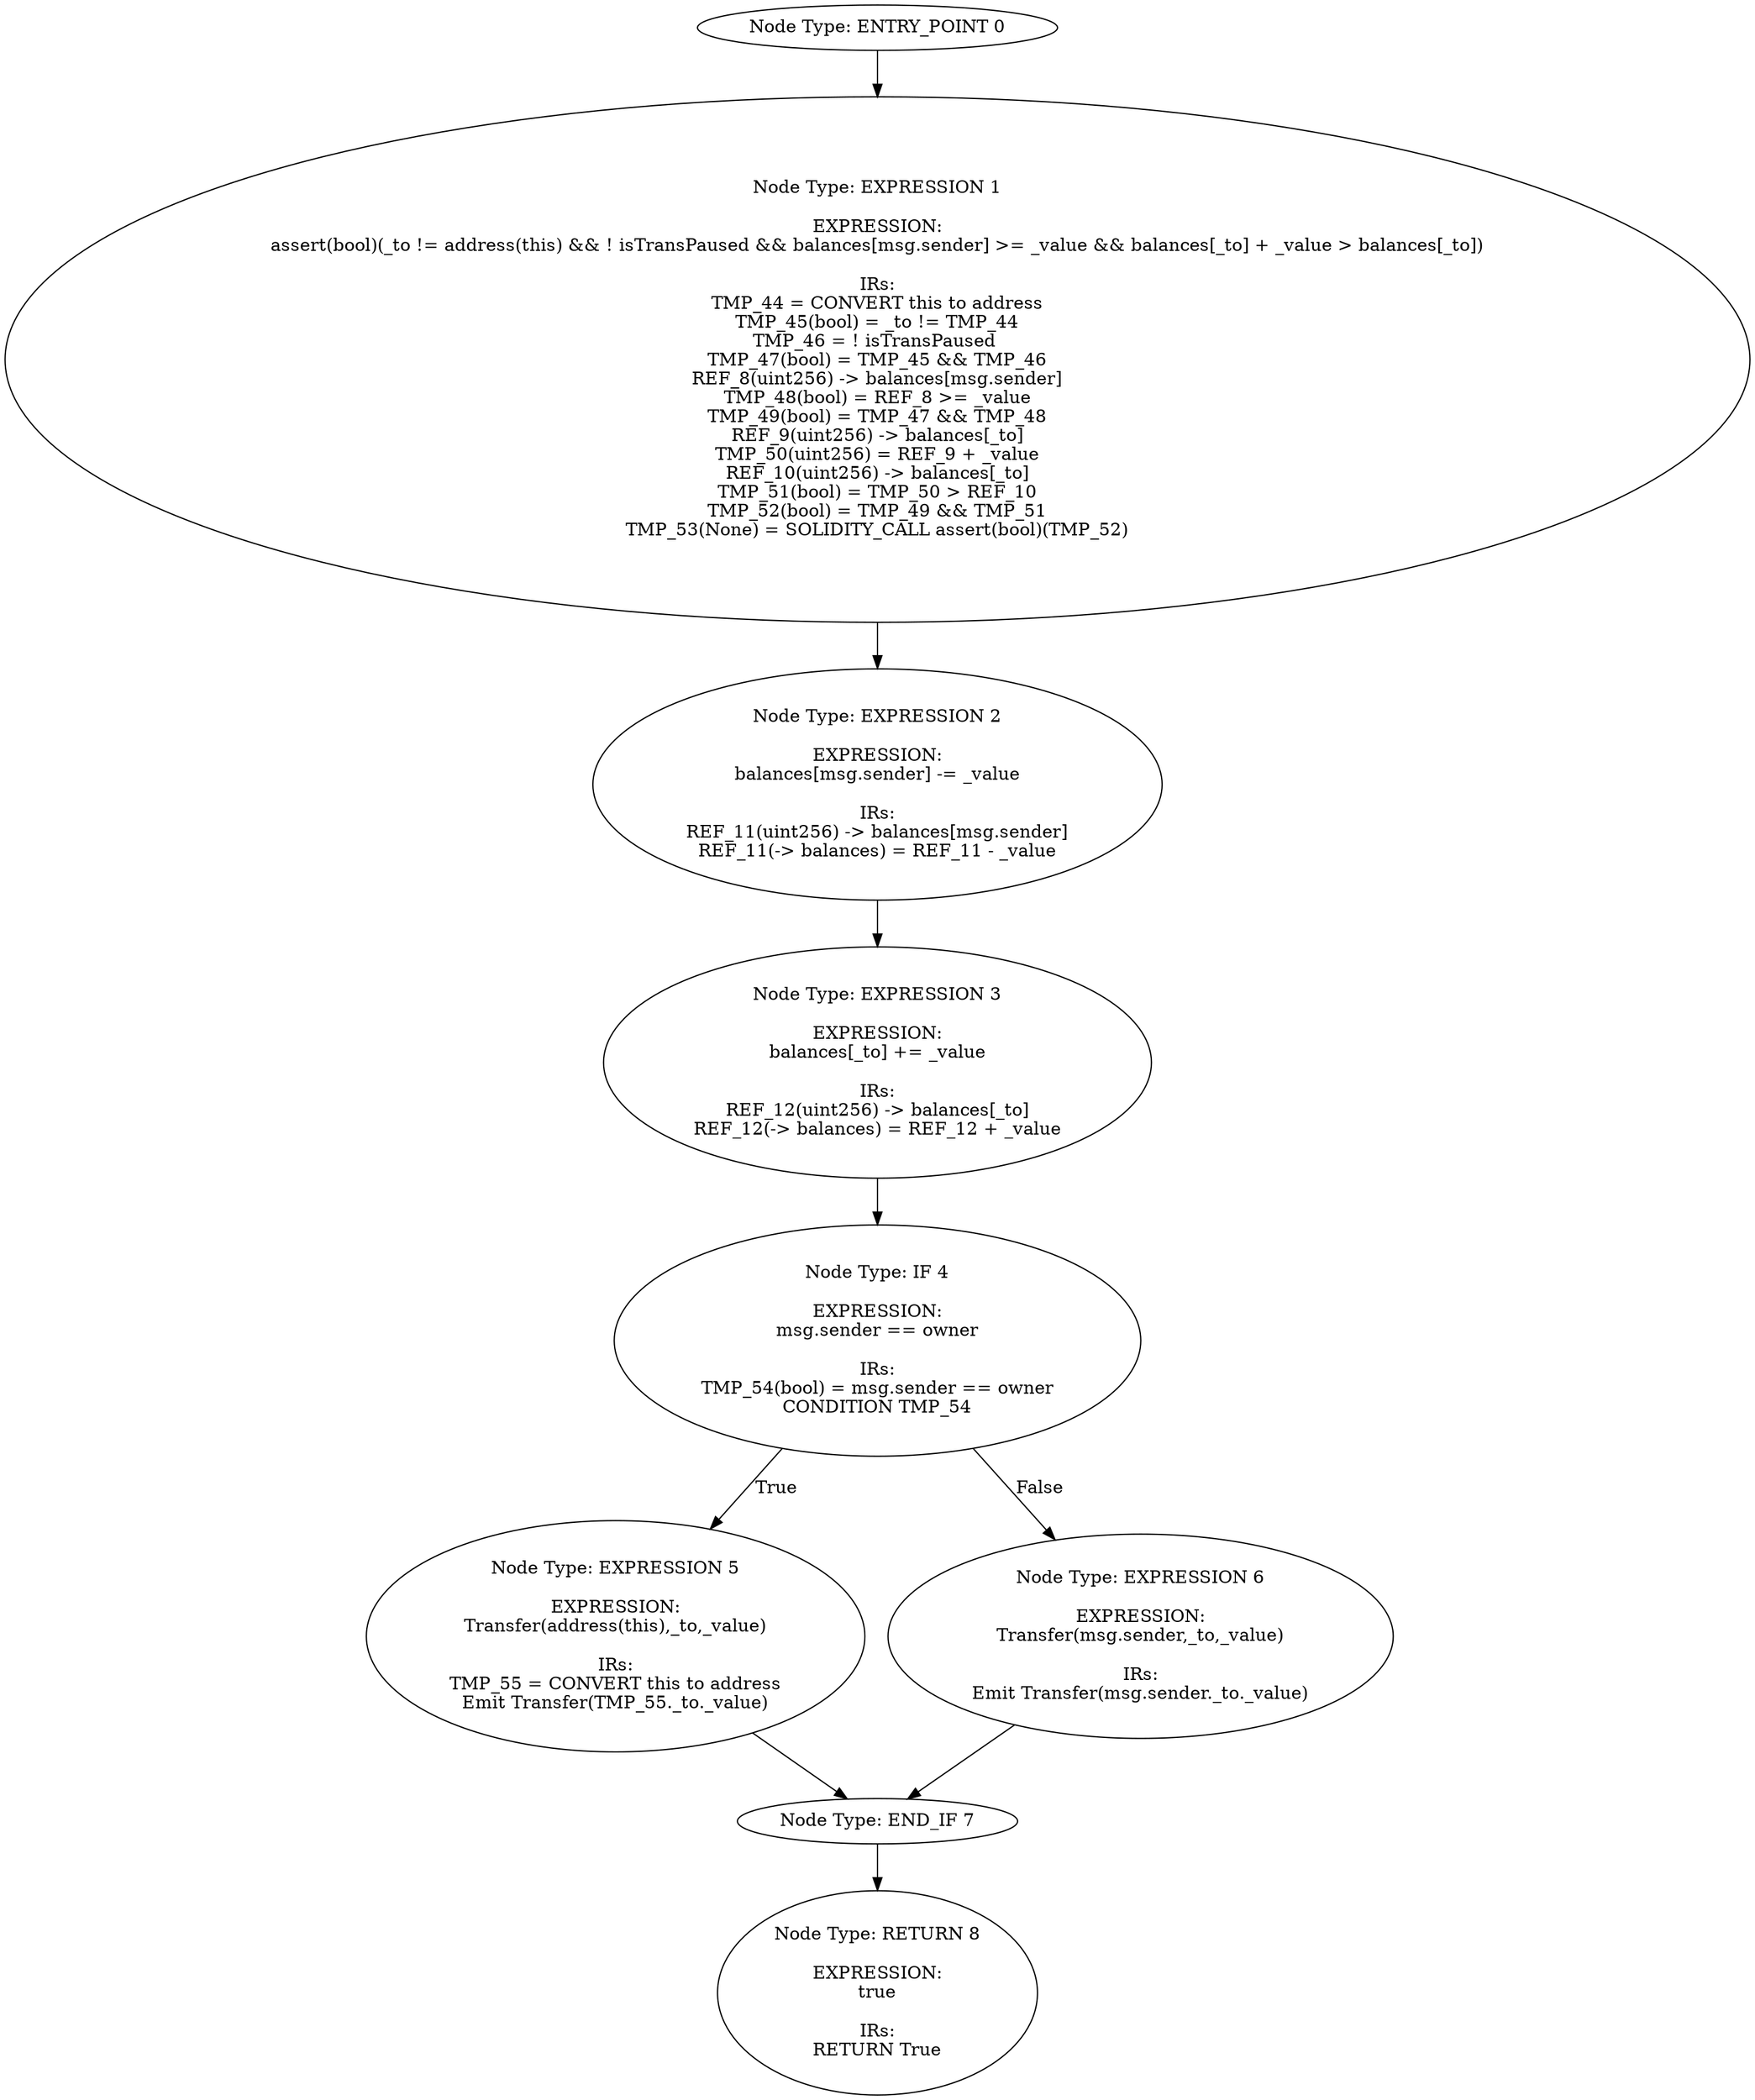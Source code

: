 digraph{
0[label="Node Type: ENTRY_POINT 0
"];
0->1;
1[label="Node Type: EXPRESSION 1

EXPRESSION:
assert(bool)(_to != address(this) && ! isTransPaused && balances[msg.sender] >= _value && balances[_to] + _value > balances[_to])

IRs:
TMP_44 = CONVERT this to address
TMP_45(bool) = _to != TMP_44
TMP_46 = ! isTransPaused 
TMP_47(bool) = TMP_45 && TMP_46
REF_8(uint256) -> balances[msg.sender]
TMP_48(bool) = REF_8 >= _value
TMP_49(bool) = TMP_47 && TMP_48
REF_9(uint256) -> balances[_to]
TMP_50(uint256) = REF_9 + _value
REF_10(uint256) -> balances[_to]
TMP_51(bool) = TMP_50 > REF_10
TMP_52(bool) = TMP_49 && TMP_51
TMP_53(None) = SOLIDITY_CALL assert(bool)(TMP_52)"];
1->2;
2[label="Node Type: EXPRESSION 2

EXPRESSION:
balances[msg.sender] -= _value

IRs:
REF_11(uint256) -> balances[msg.sender]
REF_11(-> balances) = REF_11 - _value"];
2->3;
3[label="Node Type: EXPRESSION 3

EXPRESSION:
balances[_to] += _value

IRs:
REF_12(uint256) -> balances[_to]
REF_12(-> balances) = REF_12 + _value"];
3->4;
4[label="Node Type: IF 4

EXPRESSION:
msg.sender == owner

IRs:
TMP_54(bool) = msg.sender == owner
CONDITION TMP_54"];
4->5[label="True"];
4->6[label="False"];
5[label="Node Type: EXPRESSION 5

EXPRESSION:
Transfer(address(this),_to,_value)

IRs:
TMP_55 = CONVERT this to address
Emit Transfer(TMP_55._to._value)"];
5->7;
6[label="Node Type: EXPRESSION 6

EXPRESSION:
Transfer(msg.sender,_to,_value)

IRs:
Emit Transfer(msg.sender._to._value)"];
6->7;
7[label="Node Type: END_IF 7
"];
7->8;
8[label="Node Type: RETURN 8

EXPRESSION:
true

IRs:
RETURN True"];
}
